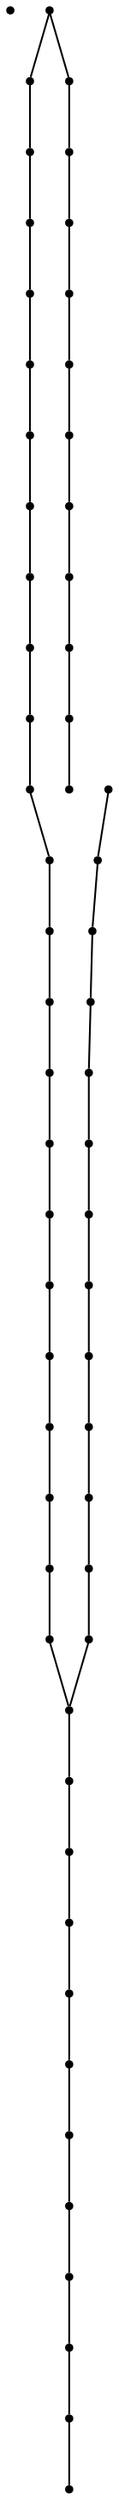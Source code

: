 graph {
  node [shape=point,comment="{\"directed\":false,\"doi\":\"10.1007/11618058_3\",\"figure\":\"2 (3)\"}"]

  v0 [pos="473.6641442587209,674.0375914860292"]
  v1 [pos="466.62846225472384,681.8792103418234"]
  v2 [pos="461.6692121638808,687.2281788476828"]
  v3 [pos="455.7899959120639,693.3782019901796"]
  v4 [pos="449.0293570585029,700.1886128076437"]
  v5 [pos="441.4321186864099,707.5125772444927"]
  v6 [pos="433.0472213390262,715.1834248193625"]
  v7 [pos="423.9330248455668,723.029239842149"]
  v8 [pos="414.14787313771797,730.8750548649355"]
  v9 [pos="403.755316587936,738.5459024398052"]
  v10 [pos="392.8303597383721,745.8677687931581"]
  v11 [pos="381.4407419603925,752.6792286523703"]
  v12 [pos="369.6656408975291,758.8219402917746"]
  v13 [pos="364.0145859829215,785.4667105961365"]
  v14 [pos="363.2384050236192,737.5136453597271"]
  v15 [pos="358.0926530704942,810.865696140977"]
  v16 [pos="356.5507040334303,715.7167194970968"]
  v17 [pos="351.9394190588663,834.6031902917746"]
  v18 [pos="349.6556595203489,693.761547276231"]
  v19 [pos="345.593451353561,856.2968968042258"]
  v20 [pos="342.60123432957846,671.9844260502382"]
  v21 [pos="339.09223632812495,875.6010451603456"]
  v22 [pos="335.44155954760174,650.7292825667583"]
  v23 [pos="332.48580350654066,892.2157047876242"]
  v24 [pos="328.22876317223836,630.3333678532166"]
  v25 [pos="325.8116472111192,905.883383620632"]
  v26 [pos="321.0180493731831,611.1240465132915"]
  v27 [pos="319.12081440770345,916.404255100938"]
  v28 [pos="313.8625556413517,593.4198775578066"]
  v29 [pos="312.453955078125,923.6292281437441"]
  v30 [pos="306.81436228197674,577.5167225488547"]
  v31 [pos="305.8610590025436,927.4698653507753"]
  v32 [pos="299.92662268350296,563.6886039066834"]
  v33 [pos="299.38901594295055,927.8885919539654"]
  v34 [pos="293.2514171511628,552.1802980391703"]
  v35 [pos="293.08055050872093,924.9126194604758"]
  v36 [pos="286.83981649709307,543.2032345422629"]
  v37 [pos="286.98359375,918.620912103705"]
  v38 [pos="281.1439623455668,909.1469842879497"]
  v39 [pos="280.7355548237645,536.9292337386333"]
  v40 [pos="275.6012729378633,896.6761667220318"]
  v41 [pos="270.4003009175146,881.4417281437441"]
  v42 [pos="269.6334836028343,532.9834380436464"]
  v43 [pos="265.57857240188946,863.7199162134054"]
  v44 [pos="264.71590491006543,535.4428051599386"]
  v45 [pos="261.17461902707123,843.8239811548117"]
  v46 [pos="260.2702841115552,540.8677815088156"]
  v47 [pos="257.2228470203488,822.1001067448183"]
  v48 [pos="256.32684638444766,549.2094118087017"]
  v49 [pos="253.75553234011628,798.9208617497011"]
  v50 [pos="252.91266919513083,560.3656846968852"]
  v51 [pos="250.8008175872093,774.6760764408632"]
  v52 [pos="250.05067678052325,574.1886534977477"]
  v53 [pos="247.76275208938952,590.4907304732525"]
  v54 [pos="248.38370957485463,749.7740505823019"]
  v55 [pos="246.06243186773256,609.0333698877218"]
  v56 [pos="246.52501816860465,724.6208904870871"]
  v57 [pos="244.95493845385172,629.5427718449158"]
  v58 [pos="245.2414516715116,699.6261039066834"]
  v59 [pos="244.44964344113373,651.7115353235129"]
  v60 [pos="244.5465309320494,675.1948434798442"]

  v59 -- v57 [id="-3",pos="244.44964344113373,651.7115353235129 244.95493845385172,629.5427718449158 244.95493845385172,629.5427718449158 244.95493845385172,629.5427718449158"]
  v60 -- v59 [id="-4",pos="244.5465309320494,675.1948434798442 244.44964344113373,651.7115353235129 244.44964344113373,651.7115353235129 244.44964344113373,651.7115353235129"]
  v57 -- v55 [id="-7",pos="244.95493845385172,629.5427718449158 246.06243186773256,609.0333698877218 246.06243186773256,609.0333698877218 246.06243186773256,609.0333698877218"]
  v58 -- v60 [id="-8",pos="245.2414516715116,699.6261039066834 244.5465309320494,675.1948434798442 244.5465309320494,675.1948434798442 244.5465309320494,675.1948434798442"]
  v55 -- v53 [id="-18",pos="246.06243186773256,609.0333698877218 247.76275208938952,590.4907304732525 247.76275208938952,590.4907304732525 247.76275208938952,590.4907304732525"]
  v58 -- v56 [id="-19",pos="245.2414516715116,699.6261039066834 246.52501816860465,724.6208904870871 246.52501816860465,724.6208904870871 246.52501816860465,724.6208904870871"]
  v56 -- v54 [id="-26",pos="246.52501816860465,724.6208904870871 248.38370957485463,749.7740505823019 248.38370957485463,749.7740505823019 248.38370957485463,749.7740505823019"]
  v53 -- v52 [id="-27",pos="247.76275208938952,590.4907304732525 250.05067678052325,574.1886534977477 250.05067678052325,574.1886534977477 250.05067678052325,574.1886534977477"]
  v54 -- v51 [id="-33",pos="248.38370957485463,749.7740505823019 250.8008175872093,774.6760764408632 250.8008175872093,774.6760764408632 250.8008175872093,774.6760764408632"]
  v52 -- v50 [id="-36",pos="250.05067678052325,574.1886534977477 252.91266919513083,560.3656846968852 252.91266919513083,560.3656846968852 252.91266919513083,560.3656846968852"]
  v51 -- v49 [id="-41",pos="250.8008175872093,774.6760764408632 253.75553234011628,798.9208617497011 253.75553234011628,798.9208617497011 253.75553234011628,798.9208617497011"]
  v50 -- v48 [id="-45",pos="252.91266919513083,560.3656846968852 256.32684638444766,549.2094118087017 256.32684638444766,549.2094118087017 256.32684638444766,549.2094118087017"]
  v49 -- v47 [id="-49",pos="253.75553234011628,798.9208617497011 257.2228470203488,822.1001067448183 257.2228470203488,822.1001067448183 257.2228470203488,822.1001067448183"]
  v48 -- v46 [id="-53",pos="256.32684638444766,549.2094118087017 260.2702841115552,540.8677815088156 260.2702841115552,540.8677815088156 260.2702841115552,540.8677815088156"]
  v47 -- v45 [id="-57",pos="257.2228470203488,822.1001067448183 261.17461902707123,843.8239811548117 261.17461902707123,843.8239811548117 261.17461902707123,843.8239811548117"]
  v46 -- v44 [id="-63",pos="260.2702841115552,540.8677815088156 264.71590491006543,535.4428051599386 264.71590491006543,535.4428051599386 264.71590491006543,535.4428051599386"]
  v45 -- v43 [id="-64",pos="261.17461902707123,843.8239811548117 265.57857240188946,863.7199162134054 265.57857240188946,863.7199162134054 265.57857240188946,863.7199162134054"]
  v43 -- v41 [id="-71",pos="265.57857240188946,863.7199162134054 270.4003009175146,881.4417281437441 270.4003009175146,881.4417281437441 270.4003009175146,881.4417281437441"]
  v44 -- v42 [id="-72",pos="264.71590491006543,535.4428051599386 269.6334836028343,532.9834380436464 269.6334836028343,532.9834380436464 269.6334836028343,532.9834380436464"]
  v41 -- v40 [id="-79",pos="270.4003009175146,881.4417281437441 275.6012729378633,896.6761667220318 275.6012729378633,896.6761667220318 275.6012729378633,896.6761667220318"]
  v40 -- v38 [id="-88",pos="275.6012729378633,896.6761667220318 281.1439623455668,909.1469842879497 281.1439623455668,909.1469842879497 281.1439623455668,909.1469842879497"]
  v39 -- v36 [id="-94",pos="280.7355548237645,536.9292337386333 286.83981649709307,543.2032345422629 286.83981649709307,543.2032345422629 286.83981649709307,543.2032345422629"]
  v38 -- v37 [id="-95",pos="281.1439623455668,909.1469842879497 286.98359375,918.620912103705 286.98359375,918.620912103705 286.98359375,918.620912103705"]
  v36 -- v34 [id="-102",pos="286.83981649709307,543.2032345422629 293.2514171511628,552.1802980391703 293.2514171511628,552.1802980391703 293.2514171511628,552.1802980391703"]
  v37 -- v35 [id="-103",pos="286.98359375,918.620912103705 293.08055050872093,924.9126194604758 293.08055050872093,924.9126194604758 293.08055050872093,924.9126194604758"]
  v34 -- v32 [id="-109",pos="293.2514171511628,552.1802980391703 299.92662268350296,563.6886039066834 299.92662268350296,563.6886039066834 299.92662268350296,563.6886039066834"]
  v35 -- v33 [id="-111",pos="293.08055050872093,924.9126194604758 299.38901594295055,927.8885919539654 299.38901594295055,927.8885919539654 299.38901594295055,927.8885919539654"]
  v32 -- v30 [id="-117",pos="299.92662268350296,563.6886039066834 306.81436228197674,577.5167225488547 306.81436228197674,577.5167225488547 306.81436228197674,577.5167225488547"]
  v33 -- v31 [id="-118",pos="299.38901594295055,927.8885919539654 305.8610590025436,927.4698653507753 305.8610590025436,927.4698653507753 305.8610590025436,927.4698653507753"]
  v31 -- v29 [id="-125",pos="305.8610590025436,927.4698653507753 312.453955078125,923.6292281437441 312.453955078125,923.6292281437441 312.453955078125,923.6292281437441"]
  v30 -- v28 [id="-127",pos="306.81436228197674,577.5167225488547 313.8625556413517,593.4198775578066 313.8625556413517,593.4198775578066 313.8625556413517,593.4198775578066"]
  v29 -- v27 [id="-132",pos="312.453955078125,923.6292281437441 319.12081440770345,916.404255100938 319.12081440770345,916.404255100938 319.12081440770345,916.404255100938"]
  v28 -- v26 [id="-135",pos="313.8625556413517,593.4198775578066 321.0180493731831,611.1240465132915 321.0180493731831,611.1240465132915 321.0180493731831,611.1240465132915"]
  v27 -- v25 [id="-139",pos="319.12081440770345,916.404255100938 325.8116472111192,905.883383620632 325.8116472111192,905.883383620632 325.8116472111192,905.883383620632"]
  v26 -- v24 [id="-143",pos="321.0180493731831,611.1240465132915 328.22876317223836,630.3333678532166 328.22876317223836,630.3333678532166 328.22876317223836,630.3333678532166"]
  v25 -- v23 [id="-146",pos="325.8116472111192,905.883383620632 332.48580350654066,892.2157047876242 332.48580350654066,892.2157047876242 332.48580350654066,892.2157047876242"]
  v24 -- v22 [id="-151",pos="328.22876317223836,630.3333678532166 335.44155954760174,650.7292825667583 335.44155954760174,650.7292825667583 335.44155954760174,650.7292825667583"]
  v23 -- v21 [id="-154",pos="332.48580350654066,892.2157047876242 339.09223632812495,875.6010451603456 339.09223632812495,875.6010451603456 339.09223632812495,875.6010451603456"]
  v22 -- v20 [id="-159",pos="335.44155954760174,650.7292825667583 342.60123432957846,671.9844260502382 342.60123432957846,671.9844260502382 342.60123432957846,671.9844260502382"]
  v21 -- v19 [id="-162",pos="339.09223632812495,875.6010451603456 345.593451353561,856.2968968042258 345.593451353561,856.2968968042258 345.593451353561,856.2968968042258"]
  v20 -- v18 [id="-167",pos="342.60123432957846,671.9844260502382 349.6556595203489,693.761547276231 349.6556595203489,693.761547276231 349.6556595203489,693.761547276231"]
  v19 -- v17 [id="-170",pos="345.593451353561,856.2968968042258 351.9394190588663,834.6031902917746 351.9394190588663,834.6031902917746 351.9394190588663,834.6031902917746"]
  v18 -- v16 [id="-176",pos="349.6556595203489,693.761547276231 356.5507040334303,715.7167194970968 356.5507040334303,715.7167194970968 356.5507040334303,715.7167194970968"]
  v17 -- v15 [id="-178",pos="351.9394190588663,834.6031902917746 358.0926530704942,810.865696140977 358.0926530704942,810.865696140977 358.0926530704942,810.865696140977"]
  v16 -- v14 [id="-184",pos="356.5507040334303,715.7167194970968 363.2384050236192,737.5136453597271 363.2384050236192,737.5136453597271 363.2384050236192,737.5136453597271"]
  v15 -- v13 [id="-186",pos="358.0926530704942,810.865696140977 364.0145859829215,785.4667105961365 364.0145859829215,785.4667105961365 364.0145859829215,785.4667105961365"]
  v13 -- v12 [id="-193",pos="364.0145859829215,785.4667105961365 369.6656408975291,758.8219402917746 369.6656408975291,758.8219402917746 369.6656408975291,758.8219402917746"]
  v14 -- v12 [id="-194",pos="363.2384050236192,737.5136453597271 369.6656408975291,758.8219402917746 369.6656408975291,758.8219402917746 369.6656408975291,758.8219402917746"]
  v12 -- v11 [id="-200",pos="369.6656408975291,758.8219402917746 381.4407419603925,752.6792286523703 381.4407419603925,752.6792286523703 381.4407419603925,752.6792286523703"]
  v11 -- v10 [id="-204",pos="381.4407419603925,752.6792286523703 392.8303597383721,745.8677687931581 392.8303597383721,745.8677687931581 392.8303597383721,745.8677687931581"]
  v10 -- v9 [id="-208",pos="392.8303597383721,745.8677687931581 403.755316587936,738.5459024398052 403.755316587936,738.5459024398052 403.755316587936,738.5459024398052"]
  v9 -- v8 [id="-212",pos="403.755316587936,738.5459024398052 414.14787313771797,730.8750548649355 414.14787313771797,730.8750548649355 414.14787313771797,730.8750548649355"]
  v8 -- v7 [id="-216",pos="414.14787313771797,730.8750548649355 423.9330248455668,723.029239842149 423.9330248455668,723.029239842149 423.9330248455668,723.029239842149"]
  v7 -- v6 [id="-220",pos="423.9330248455668,723.029239842149 433.0472213390262,715.1834248193625 433.0472213390262,715.1834248193625 433.0472213390262,715.1834248193625"]
  v6 -- v5 [id="-224",pos="433.0472213390262,715.1834248193625 441.4321186864099,707.5125772444927 441.4321186864099,707.5125772444927 441.4321186864099,707.5125772444927"]
  v5 -- v4 [id="-228",pos="441.4321186864099,707.5125772444927 449.0293570585029,700.1886128076437 449.0293570585029,700.1886128076437 449.0293570585029,700.1886128076437"]
  v4 -- v3 [id="-232",pos="449.0293570585029,700.1886128076437 455.7899959120639,693.3782019901796 455.7899959120639,693.3782019901796 455.7899959120639,693.3782019901796"]
  v3 -- v2 [id="-236",pos="455.7899959120639,693.3782019901796 461.6692121638808,687.2281788476828 461.6692121638808,687.2281788476828 461.6692121638808,687.2281788476828"]
  v2 -- v1 [id="-240",pos="461.6692121638808,687.2281788476828 466.62846225472384,681.8792103418234 466.62846225472384,681.8792103418234 466.62846225472384,681.8792103418234"]
}